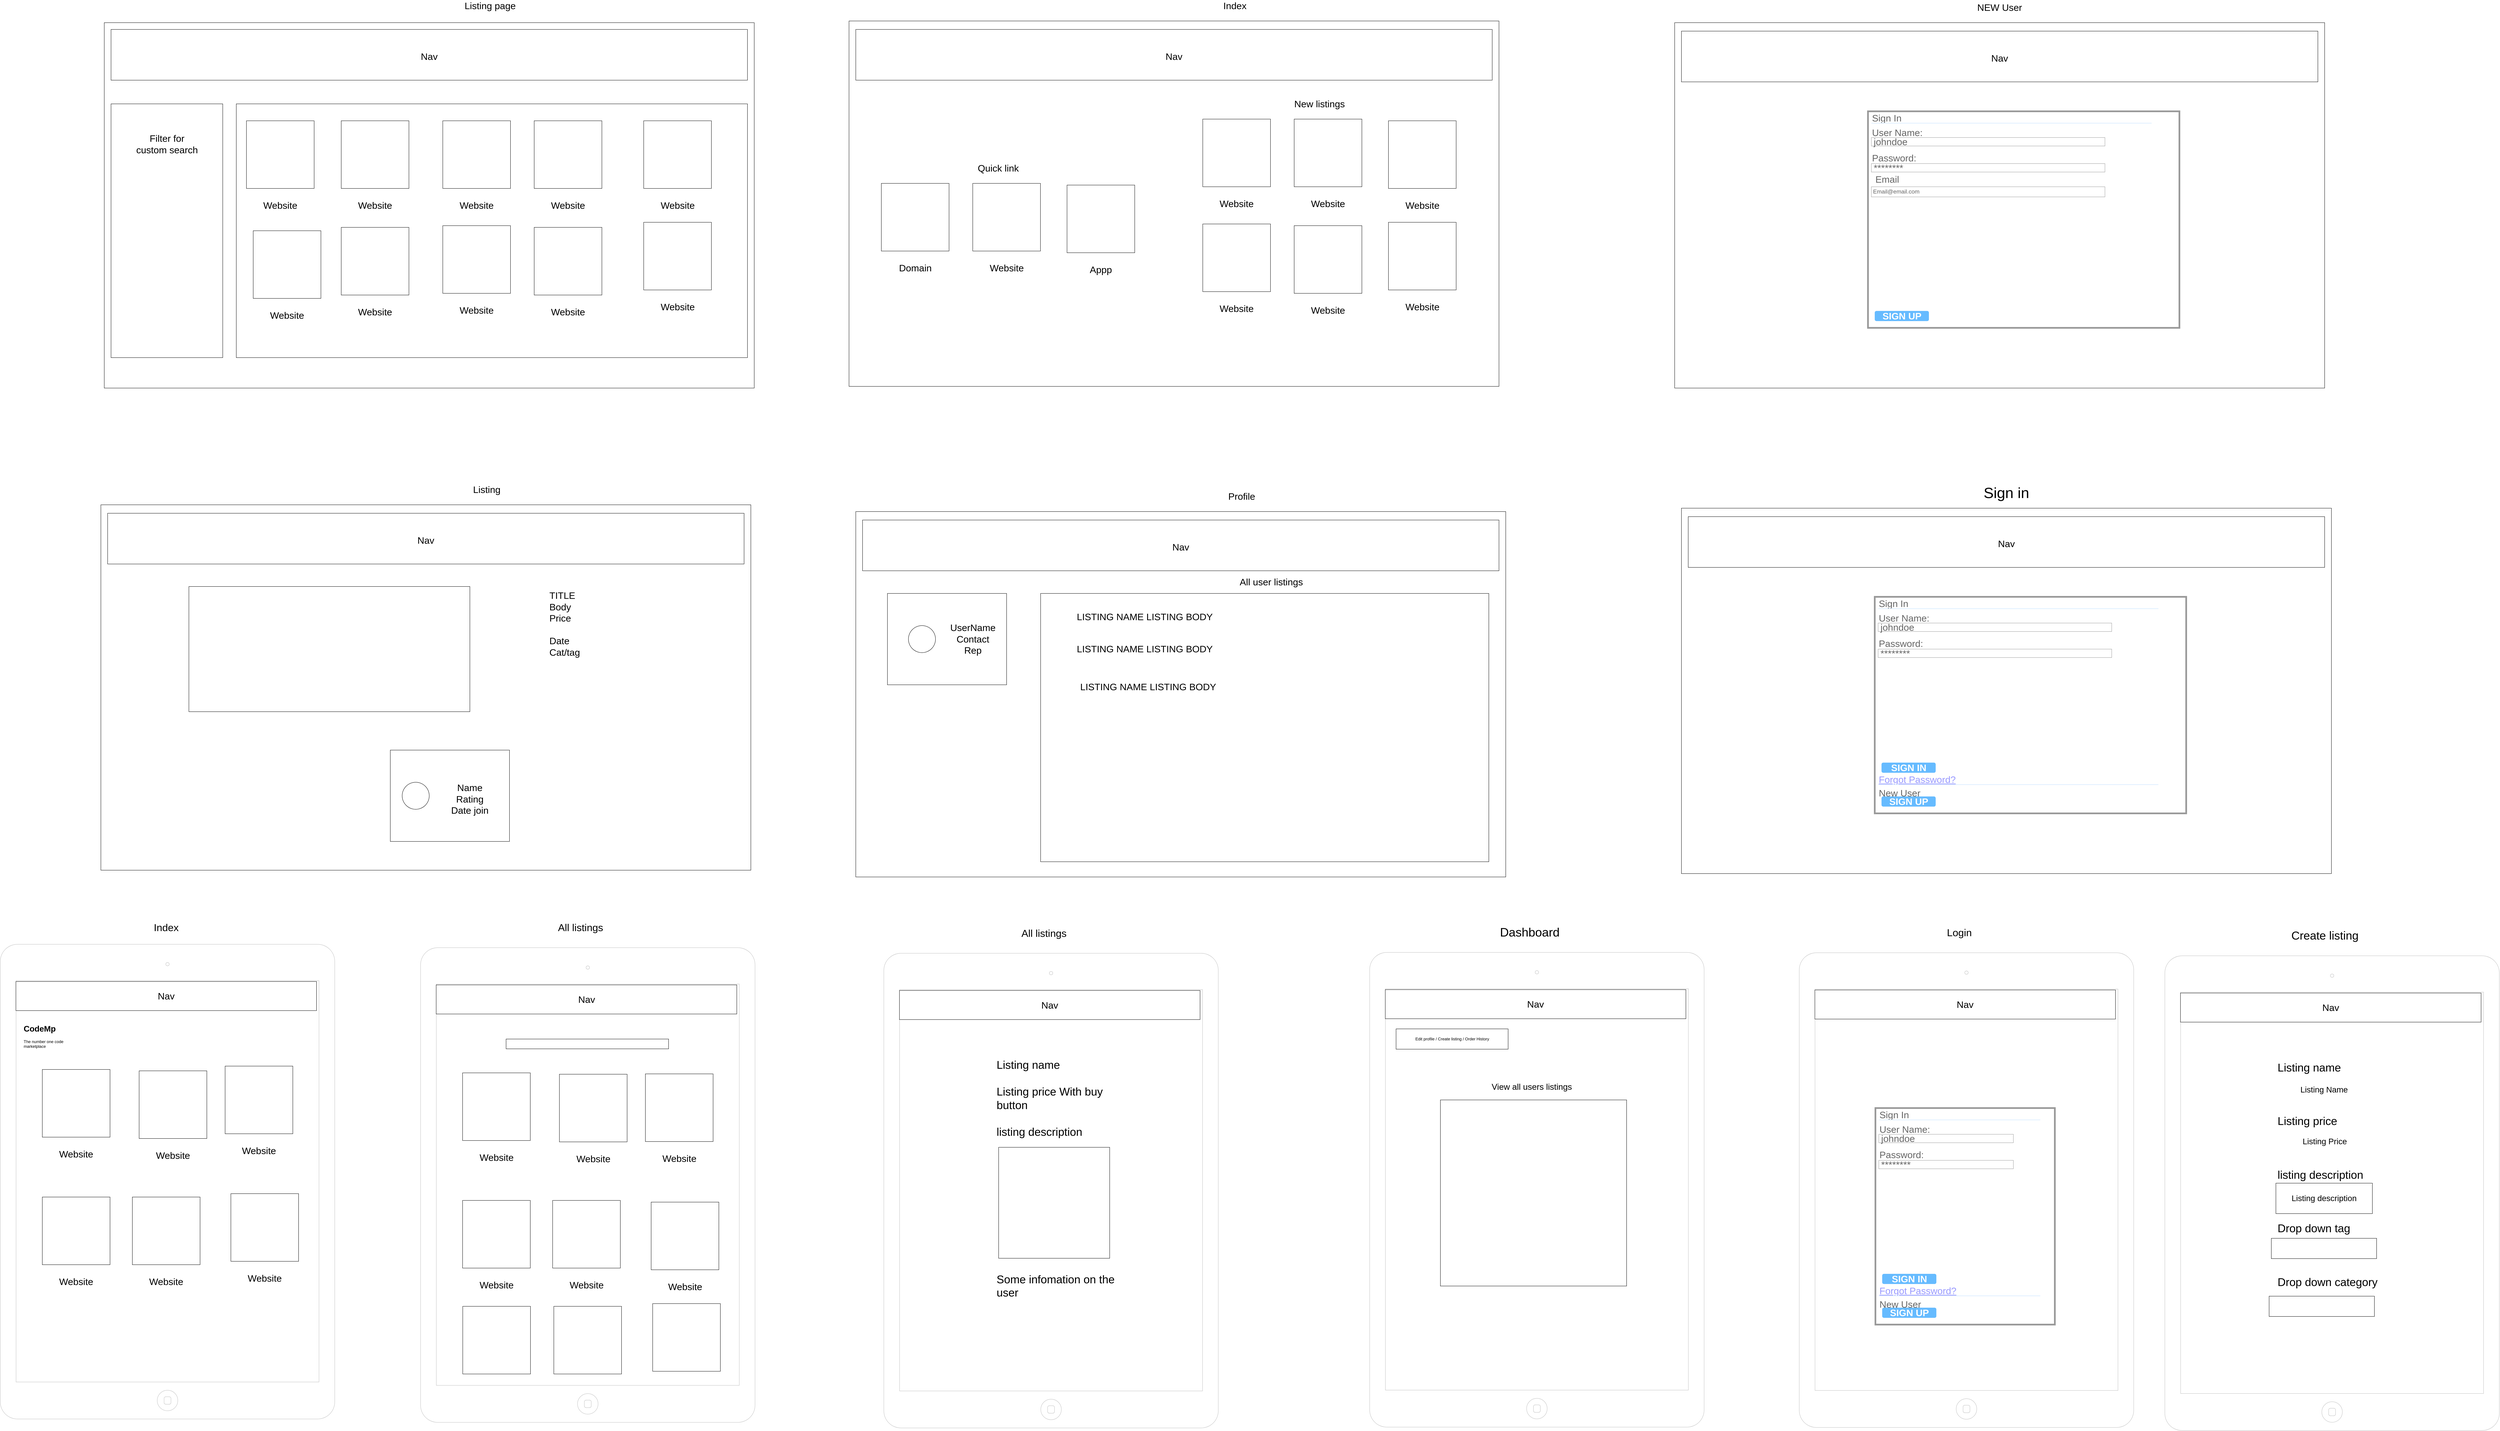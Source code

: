 <mxfile version="11.1.1" type="github"><diagram id="pqqM58haUemRn33hxWMw" name="Page-1"><mxGraphModel dx="5240" dy="3740" grid="1" gridSize="10" guides="1" tooltips="1" connect="1" arrows="1" fold="1" page="1" pageScale="1" pageWidth="850" pageHeight="1100" math="0" shadow="0"><root><mxCell id="0"/><mxCell id="1" parent="0"/><mxCell id="Tu4xJy_abi7UQdlYzulH-1" value="" style="rounded=0;whiteSpace=wrap;html=1;fontSize=28;" parent="1" vertex="1"><mxGeometry x="430" y="160" width="1920" height="1080" as="geometry"/></mxCell><mxCell id="Tu4xJy_abi7UQdlYzulH-2" value="" style="rounded=0;whiteSpace=wrap;html=1;fontSize=28;" parent="1" vertex="1"><mxGeometry x="450" y="180" width="1880" height="150" as="geometry"/></mxCell><mxCell id="Tu4xJy_abi7UQdlYzulH-4" value="" style="rounded=0;whiteSpace=wrap;html=1;fontSize=28;" parent="1" vertex="1"><mxGeometry x="450" y="400" width="330" height="750" as="geometry"/></mxCell><mxCell id="Tu4xJy_abi7UQdlYzulH-6" value="" style="rounded=0;whiteSpace=wrap;html=1;fontSize=28;" parent="1" vertex="1"><mxGeometry x="820" y="400" width="1510" height="750" as="geometry"/></mxCell><mxCell id="Tu4xJy_abi7UQdlYzulH-9" value="&lt;font style=&quot;font-size: 28px;&quot;&gt;Listing page&lt;br style=&quot;font-size: 28px;&quot;&gt;&lt;/font&gt;" style="text;html=1;strokeColor=none;fillColor=none;align=center;verticalAlign=middle;whiteSpace=wrap;rounded=0;fontSize=28;" parent="1" vertex="1"><mxGeometry x="1390" y="100" width="360" height="20" as="geometry"/></mxCell><mxCell id="Tu4xJy_abi7UQdlYzulH-10" value="" style="whiteSpace=wrap;html=1;aspect=fixed;fontSize=28;" parent="1" vertex="1"><mxGeometry x="850" y="450" width="200" height="200" as="geometry"/></mxCell><mxCell id="Tu4xJy_abi7UQdlYzulH-11" value="&lt;font style=&quot;font-size: 28px;&quot;&gt;Website&lt;/font&gt;" style="text;html=1;strokeColor=none;fillColor=none;align=center;verticalAlign=middle;whiteSpace=wrap;rounded=0;fontSize=28;" parent="1" vertex="1"><mxGeometry x="930" y="690" width="40" height="20" as="geometry"/></mxCell><mxCell id="Tu4xJy_abi7UQdlYzulH-12" value="" style="whiteSpace=wrap;html=1;aspect=fixed;fontSize=28;" parent="1" vertex="1"><mxGeometry x="1130" y="450" width="200" height="200" as="geometry"/></mxCell><mxCell id="Tu4xJy_abi7UQdlYzulH-13" value="&lt;font style=&quot;font-size: 28px;&quot;&gt;Website&lt;/font&gt;" style="text;html=1;strokeColor=none;fillColor=none;align=center;verticalAlign=middle;whiteSpace=wrap;rounded=0;fontSize=28;" parent="1" vertex="1"><mxGeometry x="1210" y="690" width="40" height="20" as="geometry"/></mxCell><mxCell id="Tu4xJy_abi7UQdlYzulH-14" value="" style="whiteSpace=wrap;html=1;aspect=fixed;fontSize=28;" parent="1" vertex="1"><mxGeometry x="1430" y="450" width="200" height="200" as="geometry"/></mxCell><mxCell id="Tu4xJy_abi7UQdlYzulH-15" value="&lt;font style=&quot;font-size: 28px;&quot;&gt;Website&lt;/font&gt;" style="text;html=1;strokeColor=none;fillColor=none;align=center;verticalAlign=middle;whiteSpace=wrap;rounded=0;fontSize=28;" parent="1" vertex="1"><mxGeometry x="1510" y="690" width="40" height="20" as="geometry"/></mxCell><mxCell id="Tu4xJy_abi7UQdlYzulH-16" value="" style="whiteSpace=wrap;html=1;aspect=fixed;fontSize=28;" parent="1" vertex="1"><mxGeometry x="1700" y="450" width="200" height="200" as="geometry"/></mxCell><mxCell id="Tu4xJy_abi7UQdlYzulH-17" value="&lt;font style=&quot;font-size: 28px;&quot;&gt;Website&lt;/font&gt;" style="text;html=1;strokeColor=none;fillColor=none;align=center;verticalAlign=middle;whiteSpace=wrap;rounded=0;fontSize=28;" parent="1" vertex="1"><mxGeometry x="1780" y="690" width="40" height="20" as="geometry"/></mxCell><mxCell id="Tu4xJy_abi7UQdlYzulH-18" value="" style="whiteSpace=wrap;html=1;aspect=fixed;fontSize=28;" parent="1" vertex="1"><mxGeometry x="870" y="775" width="200" height="200" as="geometry"/></mxCell><mxCell id="Tu4xJy_abi7UQdlYzulH-19" value="&lt;font style=&quot;font-size: 28px;&quot;&gt;Website&lt;/font&gt;" style="text;html=1;strokeColor=none;fillColor=none;align=center;verticalAlign=middle;whiteSpace=wrap;rounded=0;fontSize=28;" parent="1" vertex="1"><mxGeometry x="950" y="1015" width="40" height="20" as="geometry"/></mxCell><mxCell id="Tu4xJy_abi7UQdlYzulH-20" value="" style="whiteSpace=wrap;html=1;aspect=fixed;fontSize=28;" parent="1" vertex="1"><mxGeometry x="1130" y="765" width="200" height="200" as="geometry"/></mxCell><mxCell id="Tu4xJy_abi7UQdlYzulH-21" value="&lt;font style=&quot;font-size: 28px;&quot;&gt;Website&lt;/font&gt;" style="text;html=1;strokeColor=none;fillColor=none;align=center;verticalAlign=middle;whiteSpace=wrap;rounded=0;fontSize=28;" parent="1" vertex="1"><mxGeometry x="1210" y="1005" width="40" height="20" as="geometry"/></mxCell><mxCell id="Tu4xJy_abi7UQdlYzulH-22" value="" style="whiteSpace=wrap;html=1;aspect=fixed;fontSize=28;" parent="1" vertex="1"><mxGeometry x="1430" y="760" width="200" height="200" as="geometry"/></mxCell><mxCell id="Tu4xJy_abi7UQdlYzulH-23" value="&lt;font style=&quot;font-size: 28px;&quot;&gt;Website&lt;/font&gt;" style="text;html=1;strokeColor=none;fillColor=none;align=center;verticalAlign=middle;whiteSpace=wrap;rounded=0;fontSize=28;" parent="1" vertex="1"><mxGeometry x="1510" y="1000" width="40" height="20" as="geometry"/></mxCell><mxCell id="Tu4xJy_abi7UQdlYzulH-24" value="" style="whiteSpace=wrap;html=1;aspect=fixed;fontSize=28;" parent="1" vertex="1"><mxGeometry x="1700" y="765" width="200" height="200" as="geometry"/></mxCell><mxCell id="Tu4xJy_abi7UQdlYzulH-25" value="&lt;font style=&quot;font-size: 28px;&quot;&gt;Website&lt;/font&gt;" style="text;html=1;strokeColor=none;fillColor=none;align=center;verticalAlign=middle;whiteSpace=wrap;rounded=0;fontSize=28;" parent="1" vertex="1"><mxGeometry x="1780" y="1005" width="40" height="20" as="geometry"/></mxCell><mxCell id="Tu4xJy_abi7UQdlYzulH-26" value="" style="whiteSpace=wrap;html=1;aspect=fixed;fontSize=28;" parent="1" vertex="1"><mxGeometry x="2023.5" y="450" width="200" height="200" as="geometry"/></mxCell><mxCell id="Tu4xJy_abi7UQdlYzulH-27" value="&lt;font style=&quot;font-size: 28px;&quot;&gt;Website&lt;/font&gt;" style="text;html=1;strokeColor=none;fillColor=none;align=center;verticalAlign=middle;whiteSpace=wrap;rounded=0;fontSize=28;" parent="1" vertex="1"><mxGeometry x="2103.5" y="690" width="40" height="20" as="geometry"/></mxCell><mxCell id="Tu4xJy_abi7UQdlYzulH-28" value="" style="whiteSpace=wrap;html=1;aspect=fixed;fontSize=28;" parent="1" vertex="1"><mxGeometry x="2023.5" y="750" width="200" height="200" as="geometry"/></mxCell><mxCell id="Tu4xJy_abi7UQdlYzulH-29" value="&lt;font style=&quot;font-size: 28px;&quot;&gt;Website&lt;/font&gt;" style="text;html=1;strokeColor=none;fillColor=none;align=center;verticalAlign=middle;whiteSpace=wrap;rounded=0;fontSize=28;" parent="1" vertex="1"><mxGeometry x="2103.5" y="990" width="40" height="20" as="geometry"/></mxCell><mxCell id="Tu4xJy_abi7UQdlYzulH-30" value="&lt;font style=&quot;font-size: 28px;&quot;&gt;Filter for custom search&lt;/font&gt;" style="text;html=1;strokeColor=none;fillColor=none;align=center;verticalAlign=middle;whiteSpace=wrap;rounded=0;fontSize=28;" parent="1" vertex="1"><mxGeometry x="517.5" y="470" width="195" height="98" as="geometry"/></mxCell><mxCell id="Tu4xJy_abi7UQdlYzulH-31" value="&lt;font style=&quot;font-size: 28px;&quot;&gt;Nav&lt;/font&gt;" style="text;html=1;strokeColor=none;fillColor=none;align=center;verticalAlign=middle;whiteSpace=wrap;rounded=0;fontSize=28;" parent="1" vertex="1"><mxGeometry x="1370" y="250" width="40" height="20" as="geometry"/></mxCell><mxCell id="Tu4xJy_abi7UQdlYzulH-33" value="" style="rounded=0;whiteSpace=wrap;html=1;fontSize=28;" parent="1" vertex="1"><mxGeometry x="2630" y="155" width="1920" height="1080" as="geometry"/></mxCell><mxCell id="Tu4xJy_abi7UQdlYzulH-34" value="" style="rounded=0;whiteSpace=wrap;html=1;fontSize=28;" parent="1" vertex="1"><mxGeometry x="2650" y="180" width="1880" height="150" as="geometry"/></mxCell><mxCell id="Tu4xJy_abi7UQdlYzulH-37" value="&lt;font style=&quot;font-size: 28px;&quot;&gt;Index&lt;/font&gt;" style="text;html=1;strokeColor=none;fillColor=none;align=center;verticalAlign=middle;whiteSpace=wrap;rounded=0;fontSize=28;" parent="1" vertex="1"><mxGeometry x="3590" y="100" width="360" height="20" as="geometry"/></mxCell><mxCell id="Tu4xJy_abi7UQdlYzulH-42" value="" style="whiteSpace=wrap;html=1;aspect=fixed;fontSize=28;" parent="1" vertex="1"><mxGeometry x="3675" y="445" width="200" height="200" as="geometry"/></mxCell><mxCell id="Tu4xJy_abi7UQdlYzulH-43" value="&lt;font style=&quot;font-size: 28px;&quot;&gt;Website&lt;/font&gt;" style="text;html=1;strokeColor=none;fillColor=none;align=center;verticalAlign=middle;whiteSpace=wrap;rounded=0;fontSize=28;" parent="1" vertex="1"><mxGeometry x="3755" y="685" width="40" height="20" as="geometry"/></mxCell><mxCell id="Tu4xJy_abi7UQdlYzulH-44" value="" style="whiteSpace=wrap;html=1;aspect=fixed;fontSize=28;" parent="1" vertex="1"><mxGeometry x="3945" y="445" width="200" height="200" as="geometry"/></mxCell><mxCell id="Tu4xJy_abi7UQdlYzulH-45" value="&lt;font style=&quot;font-size: 28px;&quot;&gt;Website&lt;/font&gt;" style="text;html=1;strokeColor=none;fillColor=none;align=center;verticalAlign=middle;whiteSpace=wrap;rounded=0;fontSize=28;" parent="1" vertex="1"><mxGeometry x="4025" y="685" width="40" height="20" as="geometry"/></mxCell><mxCell id="Tu4xJy_abi7UQdlYzulH-50" value="" style="whiteSpace=wrap;html=1;aspect=fixed;fontSize=28;" parent="1" vertex="1"><mxGeometry x="3675" y="755" width="200" height="200" as="geometry"/></mxCell><mxCell id="Tu4xJy_abi7UQdlYzulH-51" value="&lt;font style=&quot;font-size: 28px;&quot;&gt;Website&lt;/font&gt;" style="text;html=1;strokeColor=none;fillColor=none;align=center;verticalAlign=middle;whiteSpace=wrap;rounded=0;fontSize=28;" parent="1" vertex="1"><mxGeometry x="3755" y="995" width="40" height="20" as="geometry"/></mxCell><mxCell id="Tu4xJy_abi7UQdlYzulH-52" value="" style="whiteSpace=wrap;html=1;aspect=fixed;fontSize=28;" parent="1" vertex="1"><mxGeometry x="3945" y="760" width="200" height="200" as="geometry"/></mxCell><mxCell id="Tu4xJy_abi7UQdlYzulH-53" value="&lt;font style=&quot;font-size: 28px;&quot;&gt;Website&lt;/font&gt;" style="text;html=1;strokeColor=none;fillColor=none;align=center;verticalAlign=middle;whiteSpace=wrap;rounded=0;fontSize=28;" parent="1" vertex="1"><mxGeometry x="4025" y="1000" width="40" height="20" as="geometry"/></mxCell><mxCell id="Tu4xJy_abi7UQdlYzulH-54" value="" style="whiteSpace=wrap;html=1;aspect=fixed;fontSize=28;" parent="1" vertex="1"><mxGeometry x="4223.5" y="450" width="200" height="200" as="geometry"/></mxCell><mxCell id="Tu4xJy_abi7UQdlYzulH-55" value="&lt;font style=&quot;font-size: 28px;&quot;&gt;Website&lt;/font&gt;" style="text;html=1;strokeColor=none;fillColor=none;align=center;verticalAlign=middle;whiteSpace=wrap;rounded=0;fontSize=28;" parent="1" vertex="1"><mxGeometry x="4303.5" y="690" width="40" height="20" as="geometry"/></mxCell><mxCell id="Tu4xJy_abi7UQdlYzulH-56" value="" style="whiteSpace=wrap;html=1;aspect=fixed;fontSize=28;" parent="1" vertex="1"><mxGeometry x="4223.5" y="750" width="200" height="200" as="geometry"/></mxCell><mxCell id="Tu4xJy_abi7UQdlYzulH-57" value="&lt;font style=&quot;font-size: 28px;&quot;&gt;Website&lt;/font&gt;" style="text;html=1;strokeColor=none;fillColor=none;align=center;verticalAlign=middle;whiteSpace=wrap;rounded=0;fontSize=28;" parent="1" vertex="1"><mxGeometry x="4303.5" y="990" width="40" height="20" as="geometry"/></mxCell><mxCell id="Tu4xJy_abi7UQdlYzulH-59" value="&lt;font style=&quot;font-size: 28px;&quot;&gt;Nav&lt;/font&gt;" style="text;html=1;strokeColor=none;fillColor=none;align=center;verticalAlign=middle;whiteSpace=wrap;rounded=0;fontSize=28;" parent="1" vertex="1"><mxGeometry x="3570" y="250" width="40" height="20" as="geometry"/></mxCell><mxCell id="Tu4xJy_abi7UQdlYzulH-60" value="&lt;font style=&quot;font-size: 28px;&quot;&gt;New listings&lt;br style=&quot;font-size: 28px;&quot;&gt;&lt;/font&gt;" style="text;html=1;strokeColor=none;fillColor=none;align=center;verticalAlign=middle;whiteSpace=wrap;rounded=0;fontSize=28;" parent="1" vertex="1"><mxGeometry x="3910" y="390" width="220" height="20" as="geometry"/></mxCell><mxCell id="Tu4xJy_abi7UQdlYzulH-63" value="" style="whiteSpace=wrap;html=1;aspect=fixed;fontSize=28;" parent="1" vertex="1"><mxGeometry x="2725.5" y="635" width="200" height="200" as="geometry"/></mxCell><mxCell id="Tu4xJy_abi7UQdlYzulH-64" value="&lt;font style=&quot;font-size: 28px;&quot;&gt;Domain&lt;/font&gt;" style="text;html=1;strokeColor=none;fillColor=none;align=center;verticalAlign=middle;whiteSpace=wrap;rounded=0;fontSize=28;" parent="1" vertex="1"><mxGeometry x="2805.5" y="875" width="40" height="20" as="geometry"/></mxCell><mxCell id="Tu4xJy_abi7UQdlYzulH-65" value="" style="whiteSpace=wrap;html=1;aspect=fixed;fontSize=28;" parent="1" vertex="1"><mxGeometry x="2995.5" y="635" width="200" height="200" as="geometry"/></mxCell><mxCell id="Tu4xJy_abi7UQdlYzulH-66" value="&lt;font style=&quot;font-size: 28px;&quot;&gt;Website&lt;/font&gt;" style="text;html=1;strokeColor=none;fillColor=none;align=center;verticalAlign=middle;whiteSpace=wrap;rounded=0;fontSize=28;" parent="1" vertex="1"><mxGeometry x="3075.5" y="875" width="40" height="20" as="geometry"/></mxCell><mxCell id="Tu4xJy_abi7UQdlYzulH-71" value="" style="whiteSpace=wrap;html=1;aspect=fixed;fontSize=28;" parent="1" vertex="1"><mxGeometry x="3274" y="640" width="200" height="200" as="geometry"/></mxCell><mxCell id="Tu4xJy_abi7UQdlYzulH-72" value="&lt;font style=&quot;font-size: 28px;&quot;&gt;Appp&lt;/font&gt;" style="text;html=1;strokeColor=none;fillColor=none;align=center;verticalAlign=middle;whiteSpace=wrap;rounded=0;fontSize=28;" parent="1" vertex="1"><mxGeometry x="3354" y="880" width="40" height="20" as="geometry"/></mxCell><mxCell id="Tu4xJy_abi7UQdlYzulH-75" value="&lt;font style=&quot;font-size: 28px;&quot;&gt;Quick link&lt;br style=&quot;font-size: 28px;&quot;&gt;&lt;/font&gt;" style="text;html=1;strokeColor=none;fillColor=none;align=center;verticalAlign=middle;whiteSpace=wrap;rounded=0;fontSize=28;" parent="1" vertex="1"><mxGeometry x="2960.5" y="580" width="220" height="20" as="geometry"/></mxCell><mxCell id="Tu4xJy_abi7UQdlYzulH-78" value="" style="rounded=0;whiteSpace=wrap;html=1;fontSize=28;" parent="1" vertex="1"><mxGeometry x="420" y="1585" width="1920" height="1080" as="geometry"/></mxCell><mxCell id="Tu4xJy_abi7UQdlYzulH-79" value="" style="rounded=0;whiteSpace=wrap;html=1;fontSize=28;" parent="1" vertex="1"><mxGeometry x="440" y="1610" width="1880" height="150" as="geometry"/></mxCell><mxCell id="Tu4xJy_abi7UQdlYzulH-80" value="&lt;font style=&quot;font-size: 28px;&quot;&gt;Listing&lt;/font&gt;" style="text;html=1;strokeColor=none;fillColor=none;align=center;verticalAlign=middle;whiteSpace=wrap;rounded=0;fontSize=28;" parent="1" vertex="1"><mxGeometry x="1380" y="1530" width="360" height="20" as="geometry"/></mxCell><mxCell id="Tu4xJy_abi7UQdlYzulH-93" value="&lt;font style=&quot;font-size: 28px;&quot;&gt;Nav&lt;/font&gt;" style="text;html=1;strokeColor=none;fillColor=none;align=center;verticalAlign=middle;whiteSpace=wrap;rounded=0;fontSize=28;" parent="1" vertex="1"><mxGeometry x="1360" y="1680" width="40" height="20" as="geometry"/></mxCell><mxCell id="Tu4xJy_abi7UQdlYzulH-102" value="" style="rounded=0;whiteSpace=wrap;html=1;fontSize=28;" parent="1" vertex="1"><mxGeometry x="680" y="1826.5" width="830" height="370" as="geometry"/></mxCell><mxCell id="Tu4xJy_abi7UQdlYzulH-103" value="&lt;div style=&quot;font-size: 28px;&quot;&gt;&lt;font style=&quot;font-size: 28px;&quot;&gt;TITLE&lt;/font&gt;&lt;/div&gt;&lt;div style=&quot;font-size: 28px;&quot;&gt;&lt;font style=&quot;font-size: 28px;&quot;&gt;Body&lt;/font&gt;&lt;/div&gt;&lt;div style=&quot;font-size: 28px;&quot;&gt;&lt;font style=&quot;font-size: 28px;&quot;&gt;Price&lt;/font&gt;&lt;/div&gt;&lt;div style=&quot;font-size: 28px;&quot;&gt;&lt;font style=&quot;font-size: 28px;&quot;&gt;&lt;br style=&quot;font-size: 28px;&quot;&gt;&lt;/font&gt;&lt;/div&gt;&lt;div style=&quot;font-size: 28px;&quot;&gt;&lt;font style=&quot;font-size: 28px;&quot;&gt;Date&lt;/font&gt;&lt;/div&gt;&lt;div style=&quot;font-size: 28px;&quot;&gt;&lt;font style=&quot;font-size: 28px;&quot;&gt;Cat/tag&lt;br style=&quot;font-size: 28px;&quot;&gt;&lt;/font&gt;&lt;/div&gt;" style="text;html=1;strokeColor=none;fillColor=none;spacing=5;spacingTop=-20;whiteSpace=wrap;overflow=hidden;rounded=0;fontSize=28;" parent="1" vertex="1"><mxGeometry x="1740" y="1847" width="460" height="423" as="geometry"/></mxCell><mxCell id="Tu4xJy_abi7UQdlYzulH-104" value="" style="rounded=0;whiteSpace=wrap;html=1;fontSize=28;" parent="1" vertex="1"><mxGeometry x="1275" y="2310" width="352" height="270" as="geometry"/></mxCell><mxCell id="Tu4xJy_abi7UQdlYzulH-105" value="" style="ellipse;whiteSpace=wrap;html=1;aspect=fixed;fontSize=28;" parent="1" vertex="1"><mxGeometry x="1310" y="2405" width="80" height="80" as="geometry"/></mxCell><mxCell id="Tu4xJy_abi7UQdlYzulH-106" value="&lt;div style=&quot;font-size: 28px;&quot;&gt;&lt;font style=&quot;font-size: 28px;&quot;&gt;&lt;br style=&quot;font-size: 28px;&quot;&gt;&lt;/font&gt;&lt;/div&gt;&lt;div style=&quot;font-size: 28px;&quot;&gt;&lt;font style=&quot;font-size: 28px;&quot;&gt;Name&lt;/font&gt;&lt;/div&gt;&lt;div style=&quot;font-size: 28px;&quot;&gt;&lt;font style=&quot;font-size: 28px;&quot;&gt;Rating&lt;/font&gt;&lt;/div&gt;&lt;div style=&quot;font-size: 28px;&quot;&gt;&lt;font style=&quot;font-size: 28px;&quot;&gt;Date join&lt;br style=&quot;font-size: 28px;&quot;&gt;&lt;/font&gt;&lt;/div&gt;" style="text;html=1;strokeColor=none;fillColor=none;align=center;verticalAlign=middle;whiteSpace=wrap;rounded=0;fontSize=28;" parent="1" vertex="1"><mxGeometry x="1415" y="2390" width="190" height="95" as="geometry"/></mxCell><mxCell id="XQSOcggTsPNFHjoq2ThJ-1" value="" style="rounded=0;whiteSpace=wrap;html=1;fontSize=28;" parent="1" vertex="1"><mxGeometry x="2650" y="1605" width="1920" height="1080" as="geometry"/></mxCell><mxCell id="XQSOcggTsPNFHjoq2ThJ-2" value="" style="rounded=0;whiteSpace=wrap;html=1;fontSize=28;" parent="1" vertex="1"><mxGeometry x="2670" y="1630" width="1880" height="150" as="geometry"/></mxCell><mxCell id="XQSOcggTsPNFHjoq2ThJ-3" value="&lt;font style=&quot;font-size: 28px;&quot;&gt;Profile&lt;/font&gt;" style="text;html=1;strokeColor=none;fillColor=none;align=center;verticalAlign=middle;whiteSpace=wrap;rounded=0;fontSize=28;" parent="1" vertex="1"><mxGeometry x="3610" y="1550" width="360" height="20" as="geometry"/></mxCell><mxCell id="XQSOcggTsPNFHjoq2ThJ-4" value="&lt;font style=&quot;font-size: 28px;&quot;&gt;Nav&lt;/font&gt;" style="text;html=1;strokeColor=none;fillColor=none;align=center;verticalAlign=middle;whiteSpace=wrap;rounded=0;fontSize=28;" parent="1" vertex="1"><mxGeometry x="3590" y="1700" width="40" height="20" as="geometry"/></mxCell><mxCell id="XQSOcggTsPNFHjoq2ThJ-7" value="" style="rounded=0;whiteSpace=wrap;html=1;fontSize=28;" parent="1" vertex="1"><mxGeometry x="2743.5" y="1847" width="352" height="270" as="geometry"/></mxCell><mxCell id="XQSOcggTsPNFHjoq2ThJ-8" value="" style="ellipse;whiteSpace=wrap;html=1;aspect=fixed;fontSize=28;" parent="1" vertex="1"><mxGeometry x="2805.5" y="1942" width="80" height="80" as="geometry"/></mxCell><mxCell id="XQSOcggTsPNFHjoq2ThJ-9" value="&lt;div style=&quot;font-size: 28px;&quot;&gt;&lt;font style=&quot;font-size: 28px;&quot;&gt;UserName&lt;/font&gt;&lt;/div&gt;&lt;div style=&quot;font-size: 28px;&quot;&gt;&lt;font style=&quot;font-size: 28px;&quot;&gt;Contact&lt;/font&gt;&lt;/div&gt;&lt;div style=&quot;font-size: 28px;&quot;&gt;&lt;font style=&quot;font-size: 28px;&quot;&gt;Rep&lt;br style=&quot;font-size: 28px;&quot;&gt;&lt;/font&gt;&lt;/div&gt;" style="text;html=1;strokeColor=none;fillColor=none;align=center;verticalAlign=middle;whiteSpace=wrap;rounded=0;fontSize=28;" parent="1" vertex="1"><mxGeometry x="2900.5" y="1934.5" width="190" height="95" as="geometry"/></mxCell><mxCell id="XQSOcggTsPNFHjoq2ThJ-11" value="" style="rounded=0;whiteSpace=wrap;html=1;fontSize=28;" parent="1" vertex="1"><mxGeometry x="3196" y="1847" width="1324" height="793" as="geometry"/></mxCell><mxCell id="XQSOcggTsPNFHjoq2ThJ-12" value="&lt;font style=&quot;font-size: 28px;&quot;&gt;LISTING NAME&lt;/font&gt;&lt;font style=&quot;font-size: 28px;&quot;&gt; LISTING BODY&lt;/font&gt;" style="text;html=1;strokeColor=none;fillColor=none;spacing=5;spacingTop=-20;whiteSpace=wrap;overflow=hidden;rounded=0;fontSize=28;" parent="1" vertex="1"><mxGeometry x="3298" y="1910" width="1072" height="120" as="geometry"/></mxCell><mxCell id="XQSOcggTsPNFHjoq2ThJ-14" value="&lt;font style=&quot;font-size: 28px;&quot;&gt;LISTING NAME&lt;/font&gt;&lt;font style=&quot;font-size: 28px;&quot;&gt; LISTING BODY&lt;/font&gt;" style="text;html=1;strokeColor=none;fillColor=none;spacing=5;spacingTop=-20;whiteSpace=wrap;overflow=hidden;rounded=0;fontSize=28;" parent="1" vertex="1"><mxGeometry x="3298" y="2005" width="1072" height="120" as="geometry"/></mxCell><mxCell id="XQSOcggTsPNFHjoq2ThJ-15" value="&lt;font style=&quot;font-size: 28px;&quot;&gt;LISTING NAME&lt;/font&gt;&lt;font style=&quot;font-size: 28px;&quot;&gt; LISTING BODY&lt;/font&gt;" style="text;html=1;strokeColor=none;fillColor=none;spacing=5;spacingTop=-20;whiteSpace=wrap;overflow=hidden;rounded=0;fontSize=28;" parent="1" vertex="1"><mxGeometry x="3308" y="2117" width="1072" height="120" as="geometry"/></mxCell><mxCell id="XQSOcggTsPNFHjoq2ThJ-19" value="&lt;font style=&quot;font-size: 28px;&quot;&gt;All user listings&lt;br style=&quot;font-size: 28px;&quot;&gt;&lt;/font&gt;" style="text;html=1;strokeColor=none;fillColor=none;align=center;verticalAlign=middle;whiteSpace=wrap;rounded=0;fontSize=28;" parent="1" vertex="1"><mxGeometry x="3735" y="1803" width="285" height="20" as="geometry"/></mxCell><mxCell id="XQSOcggTsPNFHjoq2ThJ-20" value="" style="strokeWidth=1;shadow=0;dashed=0;align=center;html=1;shape=mxgraph.mockup.forms.pwField;strokeColor=#000000;mainText=;align=left;fillColor=#ffffff;fontColor=#000000;fontSize=28;spacingLeft=3;fontFamily=Helvetica;" parent="1" vertex="1"><mxGeometry x="5089" y="1595" width="1920" height="1080" as="geometry"/></mxCell><mxCell id="XQSOcggTsPNFHjoq2ThJ-21" value="" style="rounded=0;whiteSpace=wrap;html=1;fontSize=28;" parent="1" vertex="1"><mxGeometry x="5109" y="1620" width="1880" height="150" as="geometry"/></mxCell><mxCell id="XQSOcggTsPNFHjoq2ThJ-22" value="&lt;font style=&quot;font-size: 44px&quot;&gt;Sign in&lt;br&gt;&lt;/font&gt;" style="text;html=1;strokeColor=none;fillColor=none;align=center;verticalAlign=middle;whiteSpace=wrap;rounded=0;fontSize=28;" parent="1" vertex="1"><mxGeometry x="5869" y="1540" width="360" height="20" as="geometry"/></mxCell><mxCell id="XQSOcggTsPNFHjoq2ThJ-23" value="&lt;font style=&quot;font-size: 28px;&quot;&gt;Nav&lt;/font&gt;" style="text;html=1;strokeColor=none;fillColor=none;align=center;verticalAlign=middle;whiteSpace=wrap;rounded=0;fontSize=28;" parent="1" vertex="1"><mxGeometry x="6029" y="1690" width="40" height="20" as="geometry"/></mxCell><mxCell id="XQSOcggTsPNFHjoq2ThJ-35" value="" style="strokeWidth=5;shadow=0;dashed=0;align=center;html=1;shape=mxgraph.mockup.forms.rrect;rSize=0;strokeColor=#999999;fillColor=#ffffff;fontSize=28;" parent="1" vertex="1"><mxGeometry x="5660" y="1857" width="920" height="640" as="geometry"/></mxCell><mxCell id="XQSOcggTsPNFHjoq2ThJ-36" value="Sign In" style="strokeWidth=1;shadow=0;dashed=0;align=center;html=1;shape=mxgraph.mockup.forms.anchor;fontSize=28;fontColor=#666666;align=left;resizeWidth=1;spacingLeft=0;" parent="XQSOcggTsPNFHjoq2ThJ-35" vertex="1"><mxGeometry width="460" height="20" relative="1" as="geometry"><mxPoint x="10" y="10" as="offset"/></mxGeometry></mxCell><mxCell id="XQSOcggTsPNFHjoq2ThJ-37" value="" style="shape=line;strokeColor=#ddeeff;strokeWidth=2;html=1;resizeWidth=1;fontSize=28;" parent="XQSOcggTsPNFHjoq2ThJ-35" vertex="1"><mxGeometry width="828.0" height="10" relative="1" as="geometry"><mxPoint x="10" y="30" as="offset"/></mxGeometry></mxCell><mxCell id="XQSOcggTsPNFHjoq2ThJ-38" value="User Name:" style="strokeWidth=1;shadow=0;dashed=0;align=center;html=1;shape=mxgraph.mockup.forms.anchor;fontSize=28;fontColor=#666666;align=left;resizeWidth=1;spacingLeft=0;" parent="XQSOcggTsPNFHjoq2ThJ-35" vertex="1"><mxGeometry width="460" height="20" relative="1" as="geometry"><mxPoint x="10" y="53" as="offset"/></mxGeometry></mxCell><mxCell id="XQSOcggTsPNFHjoq2ThJ-39" value="johndoe" style="strokeWidth=1;shadow=0;dashed=0;align=center;html=1;shape=mxgraph.mockup.forms.rrect;rSize=0;strokeColor=#999999;fontColor=#666666;align=left;spacingLeft=5;resizeWidth=1;fontSize=28;" parent="XQSOcggTsPNFHjoq2ThJ-35" vertex="1"><mxGeometry width="690" height="25" relative="1" as="geometry"><mxPoint x="10" y="77.5" as="offset"/></mxGeometry></mxCell><mxCell id="XQSOcggTsPNFHjoq2ThJ-40" value="Password:" style="strokeWidth=1;shadow=0;dashed=0;align=center;html=1;shape=mxgraph.mockup.forms.anchor;fontSize=28;fontColor=#666666;align=left;resizeWidth=1;spacingLeft=0;" parent="XQSOcggTsPNFHjoq2ThJ-35" vertex="1"><mxGeometry width="460" height="20" relative="1" as="geometry"><mxPoint x="10" y="128" as="offset"/></mxGeometry></mxCell><mxCell id="XQSOcggTsPNFHjoq2ThJ-41" value="********" style="strokeWidth=1;shadow=0;dashed=0;align=center;html=1;shape=mxgraph.mockup.forms.rrect;rSize=0;strokeColor=#999999;fontColor=#666666;align=left;spacingLeft=5;resizeWidth=1;fontSize=28;" parent="XQSOcggTsPNFHjoq2ThJ-35" vertex="1"><mxGeometry width="690" height="25" relative="1" as="geometry"><mxPoint x="10" y="154.5" as="offset"/></mxGeometry></mxCell><mxCell id="XQSOcggTsPNFHjoq2ThJ-42" value="SIGN IN" style="strokeWidth=1;shadow=0;dashed=0;align=center;html=1;shape=mxgraph.mockup.forms.rrect;rSize=5;strokeColor=none;fontColor=#ffffff;fillColor=#66bbff;fontSize=28;fontStyle=1;" parent="XQSOcggTsPNFHjoq2ThJ-35" vertex="1"><mxGeometry y="1" width="160" height="30" relative="1" as="geometry"><mxPoint x="20" y="-150" as="offset"/></mxGeometry></mxCell><mxCell id="XQSOcggTsPNFHjoq2ThJ-43" value="Forgot Password?" style="strokeWidth=1;shadow=0;dashed=0;align=center;html=1;shape=mxgraph.mockup.forms.anchor;fontSize=28;fontColor=#9999ff;align=left;spacingLeft=0;fontStyle=4;resizeWidth=1;" parent="XQSOcggTsPNFHjoq2ThJ-35" vertex="1"><mxGeometry y="1" width="690" height="20" relative="1" as="geometry"><mxPoint x="10" y="-110" as="offset"/></mxGeometry></mxCell><mxCell id="XQSOcggTsPNFHjoq2ThJ-44" value="" style="shape=line;strokeColor=#ddeeff;strokeWidth=2;html=1;resizeWidth=1;fontSize=28;" parent="XQSOcggTsPNFHjoq2ThJ-35" vertex="1"><mxGeometry y="1" width="828.0" height="10" relative="1" as="geometry"><mxPoint x="10" y="-90" as="offset"/></mxGeometry></mxCell><mxCell id="XQSOcggTsPNFHjoq2ThJ-45" value="New User" style="strokeWidth=1;shadow=0;dashed=0;align=center;html=1;shape=mxgraph.mockup.forms.anchor;fontSize=28;fontColor=#666666;align=left;spacingLeft=0;resizeWidth=1;" parent="XQSOcggTsPNFHjoq2ThJ-35" vertex="1"><mxGeometry y="1" width="690" height="20" relative="1" as="geometry"><mxPoint x="10" y="-70" as="offset"/></mxGeometry></mxCell><mxCell id="XQSOcggTsPNFHjoq2ThJ-46" value="SIGN UP" style="strokeWidth=1;shadow=0;dashed=0;align=center;html=1;shape=mxgraph.mockup.forms.rrect;rSize=5;strokeColor=none;fontColor=#ffffff;fillColor=#66bbff;fontSize=28;fontStyle=1;" parent="XQSOcggTsPNFHjoq2ThJ-35" vertex="1"><mxGeometry y="1" width="160" height="30" relative="1" as="geometry"><mxPoint x="20" y="-50" as="offset"/></mxGeometry></mxCell><mxCell id="XQSOcggTsPNFHjoq2ThJ-47" value="" style="strokeWidth=1;shadow=0;dashed=0;align=center;html=1;shape=mxgraph.mockup.forms.pwField;strokeColor=#000000;mainText=;align=left;fillColor=#ffffff;fontColor=#000000;fontSize=28;spacingLeft=3;fontFamily=Helvetica;" parent="1" vertex="1"><mxGeometry x="5069" y="160" width="1920" height="1080" as="geometry"/></mxCell><mxCell id="XQSOcggTsPNFHjoq2ThJ-48" value="" style="rounded=0;whiteSpace=wrap;html=1;fontSize=28;" parent="1" vertex="1"><mxGeometry x="5089" y="185" width="1880" height="150" as="geometry"/></mxCell><mxCell id="XQSOcggTsPNFHjoq2ThJ-49" value="NEW User" style="text;html=1;strokeColor=none;fillColor=none;align=center;verticalAlign=middle;whiteSpace=wrap;rounded=0;fontSize=28;" parent="1" vertex="1"><mxGeometry x="5849" y="105" width="360" height="20" as="geometry"/></mxCell><mxCell id="XQSOcggTsPNFHjoq2ThJ-50" value="&lt;font style=&quot;font-size: 28px;&quot;&gt;Nav&lt;/font&gt;" style="text;html=1;strokeColor=none;fillColor=none;align=center;verticalAlign=middle;whiteSpace=wrap;rounded=0;fontSize=28;" parent="1" vertex="1"><mxGeometry x="6009" y="255" width="40" height="20" as="geometry"/></mxCell><mxCell id="XQSOcggTsPNFHjoq2ThJ-51" value="" style="strokeWidth=5;shadow=0;dashed=0;align=center;html=1;shape=mxgraph.mockup.forms.rrect;rSize=0;strokeColor=#999999;fillColor=#ffffff;fontSize=28;" parent="1" vertex="1"><mxGeometry x="5640" y="422" width="920" height="640" as="geometry"/></mxCell><mxCell id="XQSOcggTsPNFHjoq2ThJ-52" value="Sign In" style="strokeWidth=1;shadow=0;dashed=0;align=center;html=1;shape=mxgraph.mockup.forms.anchor;fontSize=28;fontColor=#666666;align=left;resizeWidth=1;spacingLeft=0;" parent="XQSOcggTsPNFHjoq2ThJ-51" vertex="1"><mxGeometry width="460" height="20" relative="1" as="geometry"><mxPoint x="10" y="10" as="offset"/></mxGeometry></mxCell><mxCell id="XQSOcggTsPNFHjoq2ThJ-53" value="" style="shape=line;strokeColor=#ddeeff;strokeWidth=2;html=1;resizeWidth=1;fontSize=28;" parent="XQSOcggTsPNFHjoq2ThJ-51" vertex="1"><mxGeometry width="828.0" height="10" relative="1" as="geometry"><mxPoint x="10" y="30" as="offset"/></mxGeometry></mxCell><mxCell id="XQSOcggTsPNFHjoq2ThJ-54" value="User Name:" style="strokeWidth=1;shadow=0;dashed=0;align=center;html=1;shape=mxgraph.mockup.forms.anchor;fontSize=28;fontColor=#666666;align=left;resizeWidth=1;spacingLeft=0;" parent="XQSOcggTsPNFHjoq2ThJ-51" vertex="1"><mxGeometry width="460" height="20" relative="1" as="geometry"><mxPoint x="10" y="53" as="offset"/></mxGeometry></mxCell><mxCell id="XQSOcggTsPNFHjoq2ThJ-55" value="johndoe" style="strokeWidth=1;shadow=0;dashed=0;align=center;html=1;shape=mxgraph.mockup.forms.rrect;rSize=0;strokeColor=#999999;fontColor=#666666;align=left;spacingLeft=5;resizeWidth=1;fontSize=28;" parent="XQSOcggTsPNFHjoq2ThJ-51" vertex="1"><mxGeometry width="690" height="25" relative="1" as="geometry"><mxPoint x="10" y="77.5" as="offset"/></mxGeometry></mxCell><mxCell id="XQSOcggTsPNFHjoq2ThJ-56" value="Password:" style="strokeWidth=1;shadow=0;dashed=0;align=center;html=1;shape=mxgraph.mockup.forms.anchor;fontSize=28;fontColor=#666666;align=left;resizeWidth=1;spacingLeft=0;" parent="XQSOcggTsPNFHjoq2ThJ-51" vertex="1"><mxGeometry width="460" height="20" relative="1" as="geometry"><mxPoint x="10" y="128" as="offset"/></mxGeometry></mxCell><mxCell id="XQSOcggTsPNFHjoq2ThJ-57" value="********" style="strokeWidth=1;shadow=0;dashed=0;align=center;html=1;shape=mxgraph.mockup.forms.rrect;rSize=0;strokeColor=#999999;fontColor=#666666;align=left;spacingLeft=5;resizeWidth=1;fontSize=28;" parent="XQSOcggTsPNFHjoq2ThJ-51" vertex="1"><mxGeometry width="690" height="25" relative="1" as="geometry"><mxPoint x="10" y="154.5" as="offset"/></mxGeometry></mxCell><mxCell id="XQSOcggTsPNFHjoq2ThJ-62" value="SIGN UP" style="strokeWidth=1;shadow=0;dashed=0;align=center;html=1;shape=mxgraph.mockup.forms.rrect;rSize=5;strokeColor=none;fontColor=#ffffff;fillColor=#66bbff;fontSize=28;fontStyle=1;" parent="XQSOcggTsPNFHjoq2ThJ-51" vertex="1"><mxGeometry y="1" width="160" height="30" relative="1" as="geometry"><mxPoint x="20" y="-50" as="offset"/></mxGeometry></mxCell><mxCell id="XQSOcggTsPNFHjoq2ThJ-63" value="Email" style="strokeWidth=1;shadow=0;dashed=0;align=center;html=1;shape=mxgraph.mockup.forms.anchor;fontSize=28;fontColor=#666666;align=left;resizeWidth=1;spacingLeft=0;" parent="XQSOcggTsPNFHjoq2ThJ-51" vertex="1"><mxGeometry x="10" y="138" width="460" height="20" as="geometry"><mxPoint x="10" y="53" as="offset"/></mxGeometry></mxCell><mxCell id="XQSOcggTsPNFHjoq2ThJ-65" value="" style="strokeWidth=1;shadow=0;dashed=0;align=center;html=1;shape=mxgraph.mockup.forms.anchor;fontSize=28;fontColor=#666666;align=left;resizeWidth=1;spacingLeft=0;" parent="XQSOcggTsPNFHjoq2ThJ-51" vertex="1"><mxGeometry x="10" y="264.5" width="460" height="20" as="geometry"><mxPoint x="10" y="128" as="offset"/></mxGeometry></mxCell><mxCell id="XQSOcggTsPNFHjoq2ThJ-69" value="Email@email.com" style="strokeWidth=1;shadow=0;dashed=0;align=center;html=1;shape=mxgraph.mockup.forms.pwField;strokeColor=#999999;mainText=;align=left;fillColor=#ffffff;fontColor=#666666;fontSize=17;spacingLeft=3;" parent="XQSOcggTsPNFHjoq2ThJ-51" vertex="1"><mxGeometry x="10" y="223" width="690" height="30" as="geometry"/></mxCell><mxCell id="qyGOIBZjoy7hAJmvXEb--1" value="" style="html=1;verticalLabelPosition=bottom;labelBackgroundColor=#ffffff;verticalAlign=top;shadow=0;dashed=0;strokeWidth=1;shape=mxgraph.ios7.misc.ipad10inch;fillColor=#ffffff;strokeColor=#c0c0c0;" parent="1" vertex="1"><mxGeometry x="122.864" y="2884" width="988" height="1403" as="geometry"/></mxCell><mxCell id="qyGOIBZjoy7hAJmvXEb--2" value="" style="rounded=0;whiteSpace=wrap;html=1;fontSize=28;" parent="1" vertex="1"><mxGeometry x="169" y="2994" width="888" height="86" as="geometry"/></mxCell><mxCell id="qyGOIBZjoy7hAJmvXEb--3" value="&lt;font style=&quot;font-size: 28px;&quot;&gt;Nav&lt;/font&gt;" style="text;html=1;strokeColor=none;fillColor=none;align=center;verticalAlign=middle;whiteSpace=wrap;rounded=0;fontSize=28;" parent="1" vertex="1"><mxGeometry x="593" y="3027" width="40" height="20" as="geometry"/></mxCell><mxCell id="qyGOIBZjoy7hAJmvXEb--6" value="&lt;h1&gt;CodeMp&lt;br&gt;&lt;/h1&gt;&lt;p&gt;The number one code marketplace&lt;br&gt;&lt;/p&gt;" style="text;html=1;strokeColor=none;fillColor=none;spacing=5;spacingTop=-20;whiteSpace=wrap;overflow=hidden;rounded=0;" parent="1" vertex="1"><mxGeometry x="187" y="3114" width="190" height="120" as="geometry"/></mxCell><mxCell id="qyGOIBZjoy7hAJmvXEb--7" value="" style="whiteSpace=wrap;html=1;aspect=fixed;fontSize=28;" parent="1" vertex="1"><mxGeometry x="247" y="3254" width="200" height="200" as="geometry"/></mxCell><mxCell id="qyGOIBZjoy7hAJmvXEb--8" value="&lt;font style=&quot;font-size: 28px;&quot;&gt;Website&lt;/font&gt;" style="text;html=1;strokeColor=none;fillColor=none;align=center;verticalAlign=middle;whiteSpace=wrap;rounded=0;fontSize=28;" parent="1" vertex="1"><mxGeometry x="327" y="3494" width="40" height="20" as="geometry"/></mxCell><mxCell id="qyGOIBZjoy7hAJmvXEb--11" value="" style="whiteSpace=wrap;html=1;aspect=fixed;fontSize=28;" parent="1" vertex="1"><mxGeometry x="513" y="3631" width="200" height="200" as="geometry"/></mxCell><mxCell id="qyGOIBZjoy7hAJmvXEb--12" value="&lt;font style=&quot;font-size: 28px;&quot;&gt;Website&lt;/font&gt;" style="text;html=1;strokeColor=none;fillColor=none;align=center;verticalAlign=middle;whiteSpace=wrap;rounded=0;fontSize=28;" parent="1" vertex="1"><mxGeometry x="593" y="3871" width="40" height="20" as="geometry"/></mxCell><mxCell id="qyGOIBZjoy7hAJmvXEb--13" value="" style="whiteSpace=wrap;html=1;aspect=fixed;fontSize=28;" parent="1" vertex="1"><mxGeometry x="804" y="3621" width="200" height="200" as="geometry"/></mxCell><mxCell id="qyGOIBZjoy7hAJmvXEb--14" value="&lt;font style=&quot;font-size: 28px;&quot;&gt;Website&lt;/font&gt;" style="text;html=1;strokeColor=none;fillColor=none;align=center;verticalAlign=middle;whiteSpace=wrap;rounded=0;fontSize=28;" parent="1" vertex="1"><mxGeometry x="884" y="3861" width="40" height="20" as="geometry"/></mxCell><mxCell id="qyGOIBZjoy7hAJmvXEb--15" value="" style="whiteSpace=wrap;html=1;aspect=fixed;fontSize=28;" parent="1" vertex="1"><mxGeometry x="247" y="3631" width="200" height="200" as="geometry"/></mxCell><mxCell id="qyGOIBZjoy7hAJmvXEb--16" value="&lt;font style=&quot;font-size: 28px;&quot;&gt;Website&lt;/font&gt;" style="text;html=1;strokeColor=none;fillColor=none;align=center;verticalAlign=middle;whiteSpace=wrap;rounded=0;fontSize=28;" parent="1" vertex="1"><mxGeometry x="327" y="3871" width="40" height="20" as="geometry"/></mxCell><mxCell id="qyGOIBZjoy7hAJmvXEb--17" value="" style="whiteSpace=wrap;html=1;aspect=fixed;fontSize=28;" parent="1" vertex="1"><mxGeometry x="533" y="3258" width="200" height="200" as="geometry"/></mxCell><mxCell id="qyGOIBZjoy7hAJmvXEb--18" value="&lt;font style=&quot;font-size: 28px;&quot;&gt;Website&lt;/font&gt;" style="text;html=1;strokeColor=none;fillColor=none;align=center;verticalAlign=middle;whiteSpace=wrap;rounded=0;fontSize=28;" parent="1" vertex="1"><mxGeometry x="613" y="3498" width="40" height="20" as="geometry"/></mxCell><mxCell id="qyGOIBZjoy7hAJmvXEb--19" value="" style="whiteSpace=wrap;html=1;aspect=fixed;fontSize=28;" parent="1" vertex="1"><mxGeometry x="787" y="3244" width="200" height="200" as="geometry"/></mxCell><mxCell id="qyGOIBZjoy7hAJmvXEb--20" value="&lt;font style=&quot;font-size: 28px;&quot;&gt;Website&lt;/font&gt;" style="text;html=1;strokeColor=none;fillColor=none;align=center;verticalAlign=middle;whiteSpace=wrap;rounded=0;fontSize=28;" parent="1" vertex="1"><mxGeometry x="867" y="3484" width="40" height="20" as="geometry"/></mxCell><mxCell id="qyGOIBZjoy7hAJmvXEb--21" value="" style="html=1;verticalLabelPosition=bottom;labelBackgroundColor=#ffffff;verticalAlign=top;shadow=0;dashed=0;strokeWidth=1;shape=mxgraph.ios7.misc.ipad10inch;fillColor=#ffffff;strokeColor=#c0c0c0;" parent="1" vertex="1"><mxGeometry x="1364.364" y="2894" width="988" height="1403" as="geometry"/></mxCell><mxCell id="qyGOIBZjoy7hAJmvXEb--22" value="" style="rounded=0;whiteSpace=wrap;html=1;fontSize=28;" parent="1" vertex="1"><mxGeometry x="1410.5" y="3004" width="888" height="86" as="geometry"/></mxCell><mxCell id="qyGOIBZjoy7hAJmvXEb--23" value="&lt;font style=&quot;font-size: 28px;&quot;&gt;Nav&lt;/font&gt;" style="text;html=1;strokeColor=none;fillColor=none;align=center;verticalAlign=middle;whiteSpace=wrap;rounded=0;fontSize=28;" parent="1" vertex="1"><mxGeometry x="1834.5" y="3037" width="40" height="20" as="geometry"/></mxCell><mxCell id="qyGOIBZjoy7hAJmvXEb--25" value="" style="whiteSpace=wrap;html=1;aspect=fixed;fontSize=28;" parent="1" vertex="1"><mxGeometry x="1488.5" y="3264" width="200" height="200" as="geometry"/></mxCell><mxCell id="qyGOIBZjoy7hAJmvXEb--26" value="&lt;font style=&quot;font-size: 28px;&quot;&gt;Website&lt;/font&gt;" style="text;html=1;strokeColor=none;fillColor=none;align=center;verticalAlign=middle;whiteSpace=wrap;rounded=0;fontSize=28;" parent="1" vertex="1"><mxGeometry x="1568.5" y="3504" width="40" height="20" as="geometry"/></mxCell><mxCell id="qyGOIBZjoy7hAJmvXEb--27" value="" style="whiteSpace=wrap;html=1;aspect=fixed;fontSize=28;" parent="1" vertex="1"><mxGeometry x="1754.5" y="3641" width="200" height="200" as="geometry"/></mxCell><mxCell id="qyGOIBZjoy7hAJmvXEb--28" value="&lt;font style=&quot;font-size: 28px;&quot;&gt;Website&lt;/font&gt;" style="text;html=1;strokeColor=none;fillColor=none;align=center;verticalAlign=middle;whiteSpace=wrap;rounded=0;fontSize=28;" parent="1" vertex="1"><mxGeometry x="1834.5" y="3881" width="40" height="20" as="geometry"/></mxCell><mxCell id="qyGOIBZjoy7hAJmvXEb--29" value="" style="whiteSpace=wrap;html=1;aspect=fixed;fontSize=28;" parent="1" vertex="1"><mxGeometry x="2045.5" y="3646" width="200" height="200" as="geometry"/></mxCell><mxCell id="qyGOIBZjoy7hAJmvXEb--30" value="&lt;font style=&quot;font-size: 28px;&quot;&gt;Website&lt;/font&gt;" style="text;html=1;strokeColor=none;fillColor=none;align=center;verticalAlign=middle;whiteSpace=wrap;rounded=0;fontSize=28;" parent="1" vertex="1"><mxGeometry x="2125.5" y="3886" width="40" height="20" as="geometry"/></mxCell><mxCell id="qyGOIBZjoy7hAJmvXEb--31" value="" style="whiteSpace=wrap;html=1;aspect=fixed;fontSize=28;" parent="1" vertex="1"><mxGeometry x="1488.5" y="3641" width="200" height="200" as="geometry"/></mxCell><mxCell id="qyGOIBZjoy7hAJmvXEb--32" value="&lt;font style=&quot;font-size: 28px;&quot;&gt;Website&lt;/font&gt;" style="text;html=1;strokeColor=none;fillColor=none;align=center;verticalAlign=middle;whiteSpace=wrap;rounded=0;fontSize=28;" parent="1" vertex="1"><mxGeometry x="1568.5" y="3881" width="40" height="20" as="geometry"/></mxCell><mxCell id="qyGOIBZjoy7hAJmvXEb--33" value="" style="whiteSpace=wrap;html=1;aspect=fixed;fontSize=28;" parent="1" vertex="1"><mxGeometry x="1774.5" y="3268" width="200" height="200" as="geometry"/></mxCell><mxCell id="qyGOIBZjoy7hAJmvXEb--34" value="&lt;font style=&quot;font-size: 28px;&quot;&gt;Website&lt;/font&gt;" style="text;html=1;strokeColor=none;fillColor=none;align=center;verticalAlign=middle;whiteSpace=wrap;rounded=0;fontSize=28;" parent="1" vertex="1"><mxGeometry x="1854.5" y="3508" width="40" height="20" as="geometry"/></mxCell><mxCell id="qyGOIBZjoy7hAJmvXEb--35" value="" style="whiteSpace=wrap;html=1;aspect=fixed;fontSize=28;" parent="1" vertex="1"><mxGeometry x="2028.5" y="3267" width="200" height="200" as="geometry"/></mxCell><mxCell id="qyGOIBZjoy7hAJmvXEb--36" value="&lt;font style=&quot;font-size: 28px;&quot;&gt;Website&lt;/font&gt;" style="text;html=1;strokeColor=none;fillColor=none;align=center;verticalAlign=middle;whiteSpace=wrap;rounded=0;fontSize=28;" parent="1" vertex="1"><mxGeometry x="2108.5" y="3507" width="40" height="20" as="geometry"/></mxCell><mxCell id="qyGOIBZjoy7hAJmvXEb--37" value="" style="rounded=0;whiteSpace=wrap;html=1;" parent="1" vertex="1"><mxGeometry x="1617" y="3164" width="480" height="29" as="geometry"/></mxCell><mxCell id="qyGOIBZjoy7hAJmvXEb--38" value="" style="whiteSpace=wrap;html=1;aspect=fixed;fontSize=28;" parent="1" vertex="1"><mxGeometry x="1489" y="3954" width="200" height="200" as="geometry"/></mxCell><mxCell id="qyGOIBZjoy7hAJmvXEb--40" value="" style="whiteSpace=wrap;html=1;aspect=fixed;fontSize=28;" parent="1" vertex="1"><mxGeometry x="1758" y="3954" width="200" height="200" as="geometry"/></mxCell><mxCell id="qyGOIBZjoy7hAJmvXEb--42" value="" style="whiteSpace=wrap;html=1;aspect=fixed;fontSize=28;" parent="1" vertex="1"><mxGeometry x="2050" y="3946" width="200" height="200" as="geometry"/></mxCell><mxCell id="qyGOIBZjoy7hAJmvXEb--44" value="&lt;font style=&quot;font-size: 30px&quot;&gt;Index&lt;/font&gt;" style="text;html=1;strokeColor=none;fillColor=none;align=center;verticalAlign=middle;whiteSpace=wrap;rounded=0;" parent="1" vertex="1"><mxGeometry x="593" y="2824" width="40" height="20" as="geometry"/></mxCell><mxCell id="qyGOIBZjoy7hAJmvXEb--45" value="&lt;font style=&quot;font-size: 30px&quot;&gt;All listings&lt;br&gt;&lt;/font&gt;" style="text;html=1;strokeColor=none;fillColor=none;align=center;verticalAlign=middle;whiteSpace=wrap;rounded=0;" parent="1" vertex="1"><mxGeometry x="1727" y="2824" width="220" height="20" as="geometry"/></mxCell><mxCell id="qyGOIBZjoy7hAJmvXEb--46" value="" style="html=1;verticalLabelPosition=bottom;labelBackgroundColor=#ffffff;verticalAlign=top;shadow=0;dashed=0;strokeWidth=1;shape=mxgraph.ios7.misc.ipad10inch;fillColor=#ffffff;strokeColor=#c0c0c0;" parent="1" vertex="1"><mxGeometry x="2732.864" y="2910.5" width="988" height="1403" as="geometry"/></mxCell><mxCell id="qyGOIBZjoy7hAJmvXEb--47" value="" style="rounded=0;whiteSpace=wrap;html=1;fontSize=28;" parent="1" vertex="1"><mxGeometry x="2779" y="3020.5" width="888" height="86" as="geometry"/></mxCell><mxCell id="qyGOIBZjoy7hAJmvXEb--48" value="&lt;font style=&quot;font-size: 28px;&quot;&gt;Nav&lt;/font&gt;" style="text;html=1;strokeColor=none;fillColor=none;align=center;verticalAlign=middle;whiteSpace=wrap;rounded=0;fontSize=28;" parent="1" vertex="1"><mxGeometry x="3203" y="3053.5" width="40" height="20" as="geometry"/></mxCell><mxCell id="qyGOIBZjoy7hAJmvXEb--65" value="&lt;font style=&quot;font-size: 30px&quot;&gt;All listings&lt;br&gt;&lt;/font&gt;" style="text;html=1;strokeColor=none;fillColor=none;align=center;verticalAlign=middle;whiteSpace=wrap;rounded=0;" parent="1" vertex="1"><mxGeometry x="3095.5" y="2840.5" width="220" height="20" as="geometry"/></mxCell><mxCell id="qyGOIBZjoy7hAJmvXEb--66" value="&lt;div style=&quot;font-size: 33px&quot;&gt;&lt;font style=&quot;font-size: 33px&quot;&gt;Listing name&lt;/font&gt;&lt;/div&gt;&lt;div style=&quot;font-size: 33px&quot;&gt;&lt;font style=&quot;font-size: 33px&quot;&gt;&lt;br&gt;&lt;/font&gt;&lt;/div&gt;&lt;div style=&quot;font-size: 33px&quot;&gt;&lt;font style=&quot;font-size: 33px&quot;&gt;Listing price With buy button&lt;br&gt;&lt;/font&gt;&lt;/div&gt;&lt;div style=&quot;font-size: 33px&quot;&gt;&lt;font style=&quot;font-size: 33px&quot;&gt;&lt;br&gt;&lt;/font&gt;&lt;/div&gt;&lt;div style=&quot;font-size: 33px&quot;&gt;&lt;font style=&quot;font-size: 33px&quot;&gt;listing description&lt;/font&gt;&lt;/div&gt;&lt;div style=&quot;font-size: 33px&quot;&gt;&lt;font style=&quot;font-size: 33px&quot;&gt;&lt;br&gt;&lt;/font&gt;&lt;/div&gt;&lt;div style=&quot;font-size: 33px&quot;&gt;&lt;font style=&quot;font-size: 33px&quot;&gt;&lt;br&gt;&lt;/font&gt;&lt;/div&gt;&lt;div style=&quot;font-size: 33px&quot;&gt;&lt;font style=&quot;font-size: 33px&quot;&gt;&lt;br&gt;&lt;/font&gt;&lt;/div&gt;&lt;div style=&quot;font-size: 33px&quot;&gt;&lt;font style=&quot;font-size: 33px&quot;&gt;&lt;br&gt;&lt;/font&gt;&lt;/div&gt;&lt;div style=&quot;font-size: 33px&quot;&gt;&lt;font style=&quot;font-size: 33px&quot;&gt;&lt;br&gt;&lt;/font&gt;&lt;/div&gt;&lt;div style=&quot;font-size: 33px&quot;&gt;&lt;font style=&quot;font-size: 33px&quot;&gt;&lt;br&gt;&lt;/font&gt;&lt;/div&gt;&lt;div style=&quot;font-size: 33px&quot;&gt;&lt;font style=&quot;font-size: 33px&quot;&gt;&lt;br&gt;&lt;/font&gt;&lt;/div&gt;&lt;div style=&quot;font-size: 33px&quot;&gt;&lt;font style=&quot;font-size: 33px&quot;&gt;&lt;br&gt;&lt;/font&gt;&lt;/div&gt;&lt;div style=&quot;font-size: 33px&quot;&gt;&lt;font style=&quot;font-size: 33px&quot;&gt;&lt;br&gt;&lt;/font&gt;&lt;/div&gt;&lt;div style=&quot;font-size: 33px&quot;&gt;&lt;font style=&quot;font-size: 33px&quot;&gt;&lt;br&gt;&lt;/font&gt;&lt;/div&gt;&lt;div style=&quot;font-size: 33px&quot;&gt;&lt;font style=&quot;font-size: 33px&quot;&gt;Some infomation on the user&lt;br&gt;&lt;/font&gt;&lt;/div&gt;" style="text;html=1;strokeColor=none;fillColor=none;spacing=5;spacingTop=-20;whiteSpace=wrap;overflow=hidden;rounded=0;" parent="1" vertex="1"><mxGeometry x="3061" y="3231" width="372" height="743" as="geometry"/></mxCell><mxCell id="qyGOIBZjoy7hAJmvXEb--67" value="" style="whiteSpace=wrap;html=1;aspect=fixed;" parent="1" vertex="1"><mxGeometry x="3072" y="3484" width="328" height="328" as="geometry"/></mxCell><mxCell id="vM1UgfwLPS3GRFZw2N7z-1" value="" style="html=1;verticalLabelPosition=bottom;labelBackgroundColor=#ffffff;verticalAlign=top;shadow=0;dashed=0;strokeWidth=1;shape=mxgraph.ios7.misc.ipad10inch;fillColor=#ffffff;strokeColor=#c0c0c0;" vertex="1" parent="1"><mxGeometry x="4168" y="2908" width="988" height="1403" as="geometry"/></mxCell><mxCell id="vM1UgfwLPS3GRFZw2N7z-2" value="" style="rounded=0;whiteSpace=wrap;html=1;fontSize=28;" vertex="1" parent="1"><mxGeometry x="4214.136" y="3018" width="888" height="86" as="geometry"/></mxCell><mxCell id="vM1UgfwLPS3GRFZw2N7z-3" value="&lt;font style=&quot;font-size: 28px;&quot;&gt;Nav&lt;/font&gt;" style="text;html=1;strokeColor=none;fillColor=none;align=center;verticalAlign=middle;whiteSpace=wrap;rounded=0;fontSize=28;" vertex="1" parent="1"><mxGeometry x="4638.136" y="3051" width="40" height="20" as="geometry"/></mxCell><mxCell id="vM1UgfwLPS3GRFZw2N7z-4" value="&lt;font style=&quot;font-size: 36px&quot;&gt;Dashboard&lt;/font&gt;" style="text;html=1;strokeColor=none;fillColor=none;align=center;verticalAlign=middle;whiteSpace=wrap;rounded=0;" vertex="1" parent="1"><mxGeometry x="4530.636" y="2838" width="220" height="20" as="geometry"/></mxCell><mxCell id="vM1UgfwLPS3GRFZw2N7z-9" value="" style="rounded=0;whiteSpace=wrap;html=1;" vertex="1" parent="1"><mxGeometry x="4246" y="3134" width="331" height="60" as="geometry"/></mxCell><mxCell id="vM1UgfwLPS3GRFZw2N7z-10" value="Edit profile / Create listing / Order History" style="text;html=1;strokeColor=none;fillColor=none;align=center;verticalAlign=middle;whiteSpace=wrap;rounded=0;" vertex="1" parent="1"><mxGeometry x="4267" y="3154" width="290" height="20" as="geometry"/></mxCell><mxCell id="vM1UgfwLPS3GRFZw2N7z-11" value="" style="whiteSpace=wrap;html=1;aspect=fixed;" vertex="1" parent="1"><mxGeometry x="4377" y="3344" width="550" height="550" as="geometry"/></mxCell><mxCell id="vM1UgfwLPS3GRFZw2N7z-12" value="&lt;font style=&quot;font-size: 25px&quot;&gt;View all users listings&lt;/font&gt;" style="text;html=1;strokeColor=none;fillColor=none;align=center;verticalAlign=middle;whiteSpace=wrap;rounded=0;" vertex="1" parent="1"><mxGeometry x="4487" y="3294" width="320" height="20" as="geometry"/></mxCell><mxCell id="vM1UgfwLPS3GRFZw2N7z-13" value="" style="html=1;verticalLabelPosition=bottom;labelBackgroundColor=#ffffff;verticalAlign=top;shadow=0;dashed=0;strokeWidth=1;shape=mxgraph.ios7.misc.ipad10inch;fillColor=#ffffff;strokeColor=#c0c0c0;" vertex="1" parent="1"><mxGeometry x="5437" y="2909" width="988" height="1403" as="geometry"/></mxCell><mxCell id="vM1UgfwLPS3GRFZw2N7z-14" value="" style="rounded=0;whiteSpace=wrap;html=1;fontSize=28;" vertex="1" parent="1"><mxGeometry x="5483.136" y="3019" width="888" height="86" as="geometry"/></mxCell><mxCell id="vM1UgfwLPS3GRFZw2N7z-15" value="&lt;font style=&quot;font-size: 28px;&quot;&gt;Nav&lt;/font&gt;" style="text;html=1;strokeColor=none;fillColor=none;align=center;verticalAlign=middle;whiteSpace=wrap;rounded=0;fontSize=28;" vertex="1" parent="1"><mxGeometry x="5907.136" y="3052" width="40" height="20" as="geometry"/></mxCell><mxCell id="vM1UgfwLPS3GRFZw2N7z-16" value="&lt;font style=&quot;font-size: 30px&quot;&gt;Login&lt;br&gt;&lt;/font&gt;" style="text;html=1;strokeColor=none;fillColor=none;align=center;verticalAlign=middle;whiteSpace=wrap;rounded=0;" vertex="1" parent="1"><mxGeometry x="5799.636" y="2839" width="220" height="20" as="geometry"/></mxCell><mxCell id="vM1UgfwLPS3GRFZw2N7z-19" value="" style="strokeWidth=5;shadow=0;dashed=0;align=center;html=1;shape=mxgraph.mockup.forms.rrect;rSize=0;strokeColor=#999999;fillColor=#ffffff;fontSize=28;" vertex="1" parent="1"><mxGeometry x="5662" y="3368" width="530" height="640" as="geometry"/></mxCell><mxCell id="vM1UgfwLPS3GRFZw2N7z-20" value="Sign In" style="strokeWidth=1;shadow=0;dashed=0;align=center;html=1;shape=mxgraph.mockup.forms.anchor;fontSize=28;fontColor=#666666;align=left;resizeWidth=1;spacingLeft=0;" vertex="1" parent="vM1UgfwLPS3GRFZw2N7z-19"><mxGeometry width="265" height="20" relative="1" as="geometry"><mxPoint x="10" y="10" as="offset"/></mxGeometry></mxCell><mxCell id="vM1UgfwLPS3GRFZw2N7z-21" value="" style="shape=line;strokeColor=#ddeeff;strokeWidth=2;html=1;resizeWidth=1;fontSize=28;" vertex="1" parent="vM1UgfwLPS3GRFZw2N7z-19"><mxGeometry width="477.0" height="10" relative="1" as="geometry"><mxPoint x="10" y="30" as="offset"/></mxGeometry></mxCell><mxCell id="vM1UgfwLPS3GRFZw2N7z-22" value="User Name:" style="strokeWidth=1;shadow=0;dashed=0;align=center;html=1;shape=mxgraph.mockup.forms.anchor;fontSize=28;fontColor=#666666;align=left;resizeWidth=1;spacingLeft=0;" vertex="1" parent="vM1UgfwLPS3GRFZw2N7z-19"><mxGeometry width="265" height="20" relative="1" as="geometry"><mxPoint x="10" y="53" as="offset"/></mxGeometry></mxCell><mxCell id="vM1UgfwLPS3GRFZw2N7z-23" value="johndoe" style="strokeWidth=1;shadow=0;dashed=0;align=center;html=1;shape=mxgraph.mockup.forms.rrect;rSize=0;strokeColor=#999999;fontColor=#666666;align=left;spacingLeft=5;resizeWidth=1;fontSize=28;" vertex="1" parent="vM1UgfwLPS3GRFZw2N7z-19"><mxGeometry width="397.5" height="25" relative="1" as="geometry"><mxPoint x="10" y="77.5" as="offset"/></mxGeometry></mxCell><mxCell id="vM1UgfwLPS3GRFZw2N7z-24" value="Password:" style="strokeWidth=1;shadow=0;dashed=0;align=center;html=1;shape=mxgraph.mockup.forms.anchor;fontSize=28;fontColor=#666666;align=left;resizeWidth=1;spacingLeft=0;" vertex="1" parent="vM1UgfwLPS3GRFZw2N7z-19"><mxGeometry width="265" height="20" relative="1" as="geometry"><mxPoint x="10" y="128" as="offset"/></mxGeometry></mxCell><mxCell id="vM1UgfwLPS3GRFZw2N7z-25" value="********" style="strokeWidth=1;shadow=0;dashed=0;align=center;html=1;shape=mxgraph.mockup.forms.rrect;rSize=0;strokeColor=#999999;fontColor=#666666;align=left;spacingLeft=5;resizeWidth=1;fontSize=28;" vertex="1" parent="vM1UgfwLPS3GRFZw2N7z-19"><mxGeometry width="397.5" height="25" relative="1" as="geometry"><mxPoint x="10" y="154.5" as="offset"/></mxGeometry></mxCell><mxCell id="vM1UgfwLPS3GRFZw2N7z-26" value="SIGN IN" style="strokeWidth=1;shadow=0;dashed=0;align=center;html=1;shape=mxgraph.mockup.forms.rrect;rSize=5;strokeColor=none;fontColor=#ffffff;fillColor=#66bbff;fontSize=28;fontStyle=1;" vertex="1" parent="vM1UgfwLPS3GRFZw2N7z-19"><mxGeometry y="1" width="160" height="30" relative="1" as="geometry"><mxPoint x="20" y="-150" as="offset"/></mxGeometry></mxCell><mxCell id="vM1UgfwLPS3GRFZw2N7z-27" value="Forgot Password?" style="strokeWidth=1;shadow=0;dashed=0;align=center;html=1;shape=mxgraph.mockup.forms.anchor;fontSize=28;fontColor=#9999ff;align=left;spacingLeft=0;fontStyle=4;resizeWidth=1;" vertex="1" parent="vM1UgfwLPS3GRFZw2N7z-19"><mxGeometry y="1" width="397.5" height="20" relative="1" as="geometry"><mxPoint x="10" y="-110" as="offset"/></mxGeometry></mxCell><mxCell id="vM1UgfwLPS3GRFZw2N7z-28" value="" style="shape=line;strokeColor=#ddeeff;strokeWidth=2;html=1;resizeWidth=1;fontSize=28;" vertex="1" parent="vM1UgfwLPS3GRFZw2N7z-19"><mxGeometry y="1" width="477.0" height="10" relative="1" as="geometry"><mxPoint x="10" y="-90" as="offset"/></mxGeometry></mxCell><mxCell id="vM1UgfwLPS3GRFZw2N7z-29" value="New User" style="strokeWidth=1;shadow=0;dashed=0;align=center;html=1;shape=mxgraph.mockup.forms.anchor;fontSize=28;fontColor=#666666;align=left;spacingLeft=0;resizeWidth=1;" vertex="1" parent="vM1UgfwLPS3GRFZw2N7z-19"><mxGeometry y="1" width="397.5" height="20" relative="1" as="geometry"><mxPoint x="10" y="-70" as="offset"/></mxGeometry></mxCell><mxCell id="vM1UgfwLPS3GRFZw2N7z-30" value="SIGN UP" style="strokeWidth=1;shadow=0;dashed=0;align=center;html=1;shape=mxgraph.mockup.forms.rrect;rSize=5;strokeColor=none;fontColor=#ffffff;fillColor=#66bbff;fontSize=28;fontStyle=1;" vertex="1" parent="vM1UgfwLPS3GRFZw2N7z-19"><mxGeometry y="1" width="160" height="30" relative="1" as="geometry"><mxPoint x="20" y="-50" as="offset"/></mxGeometry></mxCell><mxCell id="vM1UgfwLPS3GRFZw2N7z-31" value="" style="html=1;verticalLabelPosition=bottom;labelBackgroundColor=#ffffff;verticalAlign=top;shadow=0;dashed=0;strokeWidth=1;shape=mxgraph.ios7.misc.ipad10inch;fillColor=#ffffff;strokeColor=#c0c0c0;" vertex="1" parent="1"><mxGeometry x="6517" y="2918" width="988" height="1403" as="geometry"/></mxCell><mxCell id="vM1UgfwLPS3GRFZw2N7z-32" value="" style="rounded=0;whiteSpace=wrap;html=1;fontSize=28;" vertex="1" parent="1"><mxGeometry x="6563.136" y="3028" width="888" height="86" as="geometry"/></mxCell><mxCell id="vM1UgfwLPS3GRFZw2N7z-33" value="&lt;font style=&quot;font-size: 28px;&quot;&gt;Nav&lt;/font&gt;" style="text;html=1;strokeColor=none;fillColor=none;align=center;verticalAlign=middle;whiteSpace=wrap;rounded=0;fontSize=28;" vertex="1" parent="1"><mxGeometry x="6987.136" y="3061" width="40" height="20" as="geometry"/></mxCell><mxCell id="vM1UgfwLPS3GRFZw2N7z-34" value="&lt;font style=&quot;font-size: 34px&quot;&gt;Create listing&lt;br&gt;&lt;/font&gt;" style="text;html=1;strokeColor=none;fillColor=none;align=center;verticalAlign=middle;whiteSpace=wrap;rounded=0;" vertex="1" parent="1"><mxGeometry x="6879.636" y="2848" width="220" height="20" as="geometry"/></mxCell><mxCell id="vM1UgfwLPS3GRFZw2N7z-35" value="&lt;div style=&quot;font-size: 33px&quot;&gt;&lt;font style=&quot;font-size: 33px&quot;&gt;Listing name&lt;/font&gt;&lt;/div&gt;&lt;div style=&quot;font-size: 33px&quot;&gt;&lt;font style=&quot;font-size: 33px&quot;&gt;&lt;br&gt;&lt;/font&gt;&lt;/div&gt;&lt;div style=&quot;font-size: 33px&quot;&gt;&lt;font style=&quot;font-size: 33px&quot;&gt;&lt;br&gt;&lt;/font&gt;&lt;/div&gt;&lt;div style=&quot;font-size: 33px&quot;&gt;&lt;font style=&quot;font-size: 33px&quot;&gt;&lt;br&gt;&lt;/font&gt;&lt;/div&gt;&lt;div style=&quot;font-size: 33px&quot;&gt;&lt;font style=&quot;font-size: 33px&quot;&gt;Listing price&lt;/font&gt;&lt;/div&gt;&lt;div style=&quot;font-size: 33px&quot;&gt;&lt;font style=&quot;font-size: 33px&quot;&gt;&lt;br&gt;&lt;/font&gt;&lt;/div&gt;&lt;div style=&quot;font-size: 33px&quot;&gt;&lt;font style=&quot;font-size: 33px&quot;&gt;&lt;br&gt;&lt;/font&gt;&lt;/div&gt;&lt;div style=&quot;font-size: 33px&quot;&gt;&lt;font style=&quot;font-size: 33px&quot;&gt;&lt;br&gt;&lt;/font&gt;&lt;/div&gt;&lt;div style=&quot;font-size: 33px&quot;&gt;&lt;font style=&quot;font-size: 33px&quot;&gt;listing description&lt;/font&gt;&lt;/div&gt;&lt;div style=&quot;font-size: 33px&quot;&gt;&lt;font style=&quot;font-size: 33px&quot;&gt;&lt;br&gt;&lt;/font&gt;&lt;/div&gt;&lt;div style=&quot;font-size: 33px&quot;&gt;&lt;font style=&quot;font-size: 33px&quot;&gt;&lt;br&gt;&lt;/font&gt;&lt;/div&gt;&lt;div style=&quot;font-size: 33px&quot;&gt;&lt;font style=&quot;font-size: 33px&quot;&gt;&lt;br&gt;&lt;/font&gt;&lt;/div&gt;&lt;div style=&quot;font-size: 33px&quot;&gt;&lt;font style=&quot;font-size: 33px&quot;&gt;Drop down tag&lt;/font&gt;&lt;/div&gt;&lt;div style=&quot;font-size: 33px&quot;&gt;&lt;font style=&quot;font-size: 33px&quot;&gt;&lt;br&gt;&lt;/font&gt;&lt;/div&gt;&lt;div style=&quot;font-size: 33px&quot;&gt;&lt;font style=&quot;font-size: 33px&quot;&gt;&lt;br&gt;&lt;/font&gt;&lt;/div&gt;&lt;div style=&quot;font-size: 33px&quot;&gt;&lt;font style=&quot;font-size: 33px&quot;&gt;&lt;br&gt;&lt;/font&gt;&lt;/div&gt;&lt;div style=&quot;font-size: 33px&quot;&gt;&lt;font style=&quot;font-size: 33px&quot;&gt;Drop down category&lt;br&gt;&lt;/font&gt;&lt;/div&gt;" style="text;html=1;strokeColor=none;fillColor=none;spacing=5;spacingTop=-20;whiteSpace=wrap;overflow=hidden;rounded=0;" vertex="1" parent="1"><mxGeometry x="6845.136" y="3238.5" width="372" height="743" as="geometry"/></mxCell><mxCell id="vM1UgfwLPS3GRFZw2N7z-37" value="" style="rounded=0;whiteSpace=wrap;html=1;" vertex="1" parent="1"><mxGeometry x="6825" y="3924" width="311" height="60" as="geometry"/></mxCell><mxCell id="vM1UgfwLPS3GRFZw2N7z-38" value="" style="shape=image;html=1;verticalAlign=top;verticalLabelPosition=bottom;labelBackgroundColor=#ffffff;imageAspect=0;aspect=fixed;image=https://cdn2.iconfinder.com/data/icons/navigation-set-arrows-part-two/32/Arrow_Drop_Down-128.png" vertex="1" parent="1"><mxGeometry x="6849" y="3912" width="84" height="84" as="geometry"/></mxCell><mxCell id="vM1UgfwLPS3GRFZw2N7z-39" value="" style="rounded=0;whiteSpace=wrap;html=1;" vertex="1" parent="1"><mxGeometry x="6831.5" y="3753" width="311" height="60" as="geometry"/></mxCell><mxCell id="vM1UgfwLPS3GRFZw2N7z-40" value="" style="shape=image;html=1;verticalAlign=top;verticalLabelPosition=bottom;labelBackgroundColor=#ffffff;imageAspect=0;aspect=fixed;image=https://cdn2.iconfinder.com/data/icons/navigation-set-arrows-part-two/32/Arrow_Drop_Down-128.png" vertex="1" parent="1"><mxGeometry x="6831.5" y="3741" width="84" height="84" as="geometry"/></mxCell><mxCell id="vM1UgfwLPS3GRFZw2N7z-41" value="" style="rounded=0;whiteSpace=wrap;html=1;" vertex="1" parent="1"><mxGeometry x="6845" y="3590" width="285" height="90" as="geometry"/></mxCell><mxCell id="vM1UgfwLPS3GRFZw2N7z-43" value="&lt;font style=&quot;font-size: 24px&quot;&gt;Listing description&lt;br&gt;&lt;/font&gt;" style="text;html=1;strokeColor=none;fillColor=none;align=center;verticalAlign=middle;whiteSpace=wrap;rounded=0;" vertex="1" parent="1"><mxGeometry x="6845" y="3590" width="285" height="90" as="geometry"/></mxCell><mxCell id="vM1UgfwLPS3GRFZw2N7z-44" value="&lt;font style=&quot;font-size: 24px&quot;&gt;Listing Price&lt;br&gt;&lt;/font&gt;" style="text;html=1;strokeColor=none;fillColor=none;align=center;verticalAlign=middle;whiteSpace=wrap;rounded=0;" vertex="1" parent="1"><mxGeometry x="6847" y="3422" width="285" height="90" as="geometry"/></mxCell><mxCell id="vM1UgfwLPS3GRFZw2N7z-45" value="&lt;font style=&quot;font-size: 24px&quot;&gt;Listing Name&lt;br&gt;&lt;/font&gt;" style="text;html=1;strokeColor=none;fillColor=none;align=center;verticalAlign=middle;whiteSpace=wrap;rounded=0;" vertex="1" parent="1"><mxGeometry x="6844.5" y="3269" width="285" height="90" as="geometry"/></mxCell></root></mxGraphModel></diagram></mxfile>